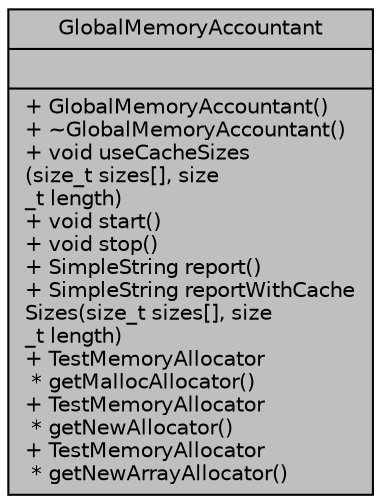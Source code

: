 digraph "GlobalMemoryAccountant"
{
 // LATEX_PDF_SIZE
  edge [fontname="Helvetica",fontsize="10",labelfontname="Helvetica",labelfontsize="10"];
  node [fontname="Helvetica",fontsize="10",shape=record];
  Node1 [label="{GlobalMemoryAccountant\n||+  GlobalMemoryAccountant()\l+  ~GlobalMemoryAccountant()\l+ void useCacheSizes\l(size_t sizes[], size\l_t length)\l+ void start()\l+ void stop()\l+ SimpleString report()\l+ SimpleString reportWithCache\lSizes(size_t sizes[], size\l_t length)\l+ TestMemoryAllocator\l * getMallocAllocator()\l+ TestMemoryAllocator\l * getNewAllocator()\l+ TestMemoryAllocator\l * getNewArrayAllocator()\l}",height=0.2,width=0.4,color="black", fillcolor="grey75", style="filled", fontcolor="black",tooltip=" "];
}
